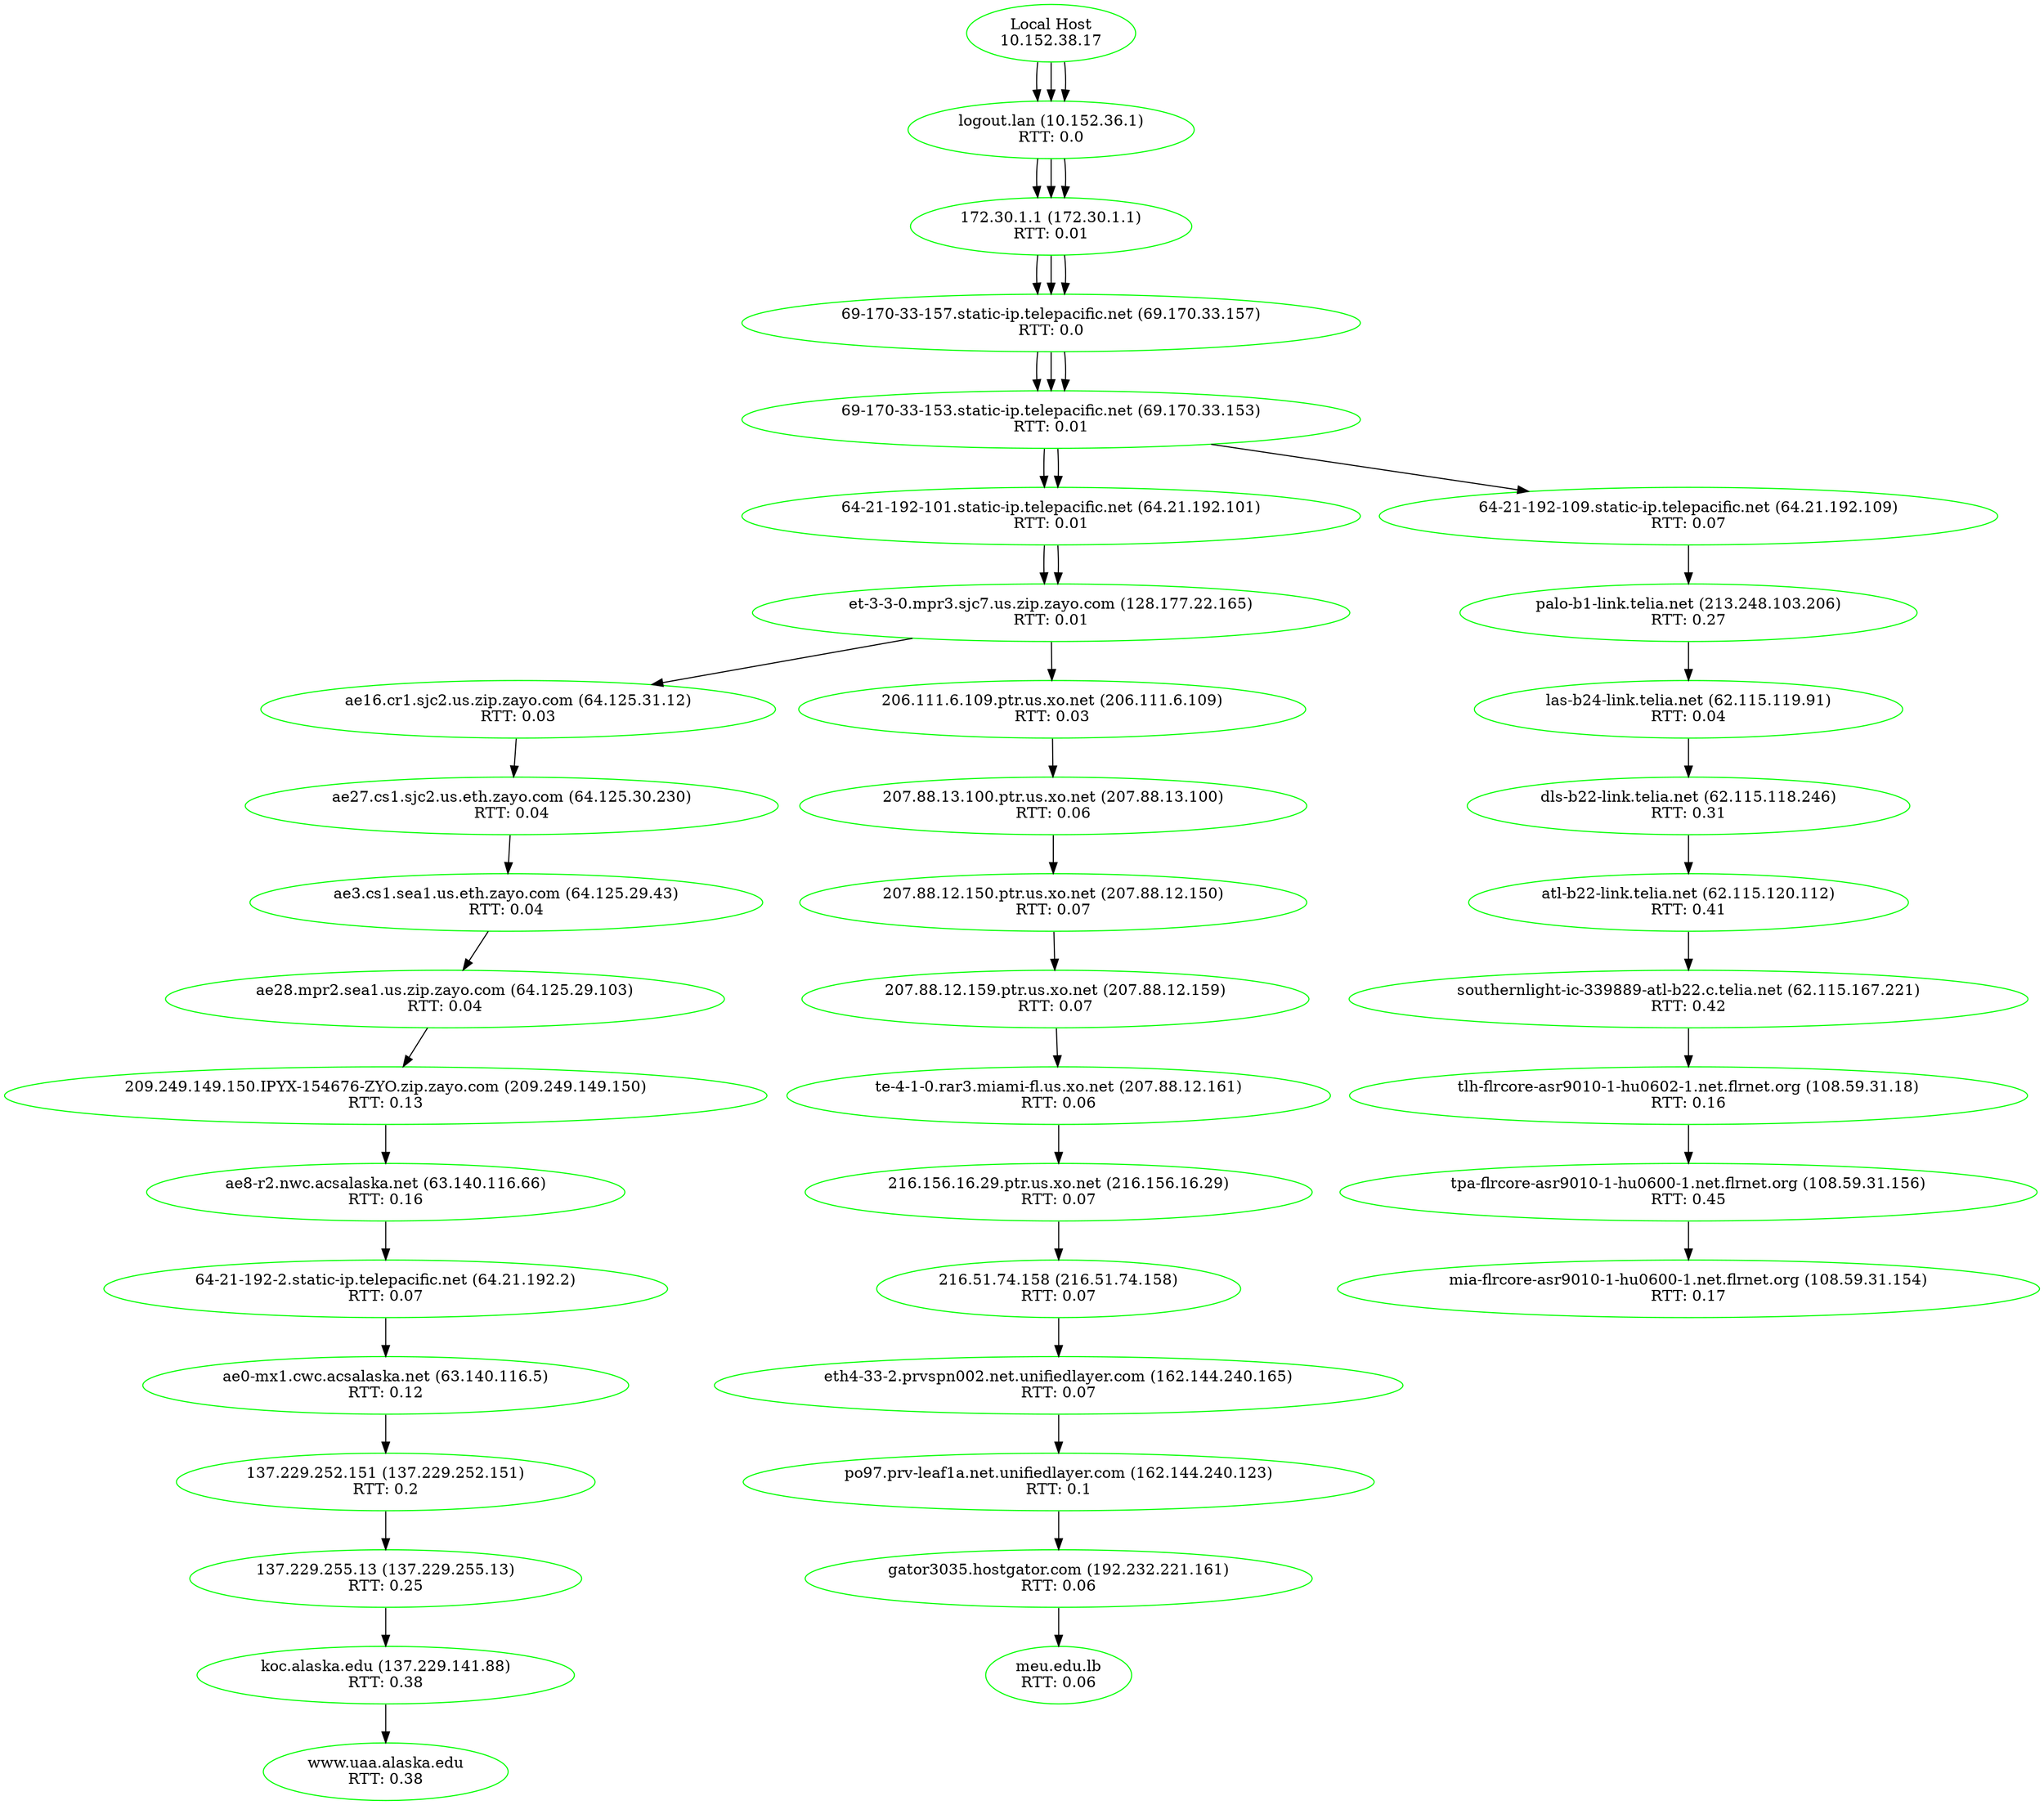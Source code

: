 // Beyond Visualization
digraph {
	node [color=green]
	"10.152.38.17" [label="Local Host
10.152.38.17"]
	"logout.lan (10.152.36.1)" [label="logout.lan (10.152.36.1)
RTT: 0.0"]
	"10.152.38.17" -> "logout.lan (10.152.36.1)"
	"172.30.1.1 (172.30.1.1)" [label="172.30.1.1 (172.30.1.1)
RTT: 0.02"]
	"logout.lan (10.152.36.1)" -> "172.30.1.1 (172.30.1.1)"
	"69-170-33-157.static-ip.telepacific.net (69.170.33.157)" [label="69-170-33-157.static-ip.telepacific.net (69.170.33.157)
RTT: 0.1"]
	"172.30.1.1 (172.30.1.1)" -> "69-170-33-157.static-ip.telepacific.net (69.170.33.157)"
	"69-170-33-153.static-ip.telepacific.net (69.170.33.153)" [label="69-170-33-153.static-ip.telepacific.net (69.170.33.153)
RTT: 0.03"]
	"69-170-33-157.static-ip.telepacific.net (69.170.33.157)" -> "69-170-33-153.static-ip.telepacific.net (69.170.33.153)"
	"64-21-192-101.static-ip.telepacific.net (64.21.192.101)" [label="64-21-192-101.static-ip.telepacific.net (64.21.192.101)
RTT: 0.03"]
	"69-170-33-153.static-ip.telepacific.net (69.170.33.153)" -> "64-21-192-101.static-ip.telepacific.net (64.21.192.101)"
	"et-3-3-0.mpr3.sjc7.us.zip.zayo.com (128.177.22.165)" [label="et-3-3-0.mpr3.sjc7.us.zip.zayo.com (128.177.22.165)
RTT: 0.02"]
	"64-21-192-101.static-ip.telepacific.net (64.21.192.101)" -> "et-3-3-0.mpr3.sjc7.us.zip.zayo.com (128.177.22.165)"
	"ae16.cr1.sjc2.us.zip.zayo.com (64.125.31.12)" [label="ae16.cr1.sjc2.us.zip.zayo.com (64.125.31.12)
RTT: 0.03"]
	"et-3-3-0.mpr3.sjc7.us.zip.zayo.com (128.177.22.165)" -> "ae16.cr1.sjc2.us.zip.zayo.com (64.125.31.12)"
	"ae27.cs1.sjc2.us.eth.zayo.com (64.125.30.230)" [label="ae27.cs1.sjc2.us.eth.zayo.com (64.125.30.230)
RTT: 0.04"]
	"ae16.cr1.sjc2.us.zip.zayo.com (64.125.31.12)" -> "ae27.cs1.sjc2.us.eth.zayo.com (64.125.30.230)"
	"ae3.cs1.sea1.us.eth.zayo.com (64.125.29.43)" [label="ae3.cs1.sea1.us.eth.zayo.com (64.125.29.43)
RTT: 0.04"]
	"ae27.cs1.sjc2.us.eth.zayo.com (64.125.30.230)" -> "ae3.cs1.sea1.us.eth.zayo.com (64.125.29.43)"
	"ae28.mpr2.sea1.us.zip.zayo.com (64.125.29.103)" [label="ae28.mpr2.sea1.us.zip.zayo.com (64.125.29.103)
RTT: 0.04"]
	"ae3.cs1.sea1.us.eth.zayo.com (64.125.29.43)" -> "ae28.mpr2.sea1.us.zip.zayo.com (64.125.29.103)"
	"209.249.149.150.IPYX-154676-ZYO.zip.zayo.com (209.249.149.150)" [label="209.249.149.150.IPYX-154676-ZYO.zip.zayo.com (209.249.149.150)
RTT: 0.13"]
	"ae28.mpr2.sea1.us.zip.zayo.com (64.125.29.103)" -> "209.249.149.150.IPYX-154676-ZYO.zip.zayo.com (209.249.149.150)"
	"ae8-r2.nwc.acsalaska.net (63.140.116.66)" [label="ae8-r2.nwc.acsalaska.net (63.140.116.66)
RTT: 0.16"]
	"209.249.149.150.IPYX-154676-ZYO.zip.zayo.com (209.249.149.150)" -> "ae8-r2.nwc.acsalaska.net (63.140.116.66)"
	"64-21-192-2.static-ip.telepacific.net (64.21.192.2)" [label="64-21-192-2.static-ip.telepacific.net (64.21.192.2)
RTT: 0.07"]
	"ae8-r2.nwc.acsalaska.net (63.140.116.66)" -> "64-21-192-2.static-ip.telepacific.net (64.21.192.2)"
	"ae0-mx1.cwc.acsalaska.net (63.140.116.5)" [label="ae0-mx1.cwc.acsalaska.net (63.140.116.5)
RTT: 0.12"]
	"64-21-192-2.static-ip.telepacific.net (64.21.192.2)" -> "ae0-mx1.cwc.acsalaska.net (63.140.116.5)"
	"137.229.252.151 (137.229.252.151)" [label="137.229.252.151 (137.229.252.151)
RTT: 0.2"]
	"ae0-mx1.cwc.acsalaska.net (63.140.116.5)" -> "137.229.252.151 (137.229.252.151)"
	"137.229.255.13 (137.229.255.13)" [label="137.229.255.13 (137.229.255.13)
RTT: 0.25"]
	"137.229.252.151 (137.229.252.151)" -> "137.229.255.13 (137.229.255.13)"
	"koc.alaska.edu (137.229.141.88)" [label="koc.alaska.edu (137.229.141.88)
RTT: 0.38"]
	"137.229.255.13 (137.229.255.13)" -> "koc.alaska.edu (137.229.141.88)"
	"www.uaa.alaska.edu" [label="www.uaa.alaska.edu
RTT: 0.38"]
	"koc.alaska.edu (137.229.141.88)" -> "www.uaa.alaska.edu"
	"logout.lan (10.152.36.1)" [label="logout.lan (10.152.36.1)
RTT: 0.02"]
	"10.152.38.17" -> "logout.lan (10.152.36.1)"
	"172.30.1.1 (172.30.1.1)" [label="172.30.1.1 (172.30.1.1)
RTT: 0.03"]
	"logout.lan (10.152.36.1)" -> "172.30.1.1 (172.30.1.1)"
	"69-170-33-157.static-ip.telepacific.net (69.170.33.157)" [label="69-170-33-157.static-ip.telepacific.net (69.170.33.157)
RTT: 0.01"]
	"172.30.1.1 (172.30.1.1)" -> "69-170-33-157.static-ip.telepacific.net (69.170.33.157)"
	"69-170-33-153.static-ip.telepacific.net (69.170.33.153)" [label="69-170-33-153.static-ip.telepacific.net (69.170.33.153)
RTT: 0.02"]
	"69-170-33-157.static-ip.telepacific.net (69.170.33.157)" -> "69-170-33-153.static-ip.telepacific.net (69.170.33.153)"
	"64-21-192-109.static-ip.telepacific.net (64.21.192.109)" [label="64-21-192-109.static-ip.telepacific.net (64.21.192.109)
RTT: 0.07"]
	"69-170-33-153.static-ip.telepacific.net (69.170.33.153)" -> "64-21-192-109.static-ip.telepacific.net (64.21.192.109)"
	"palo-b1-link.telia.net (213.248.103.206)" [label="palo-b1-link.telia.net (213.248.103.206)
RTT: 0.27"]
	"64-21-192-109.static-ip.telepacific.net (64.21.192.109)" -> "palo-b1-link.telia.net (213.248.103.206)"
	"las-b24-link.telia.net (62.115.119.91)" [label="las-b24-link.telia.net (62.115.119.91)
RTT: 0.04"]
	"palo-b1-link.telia.net (213.248.103.206)" -> "las-b24-link.telia.net (62.115.119.91)"
	"dls-b22-link.telia.net (62.115.118.246)" [label="dls-b22-link.telia.net (62.115.118.246)
RTT: 0.31"]
	"las-b24-link.telia.net (62.115.119.91)" -> "dls-b22-link.telia.net (62.115.118.246)"
	"atl-b22-link.telia.net (62.115.120.112)" [label="atl-b22-link.telia.net (62.115.120.112)
RTT: 0.41"]
	"dls-b22-link.telia.net (62.115.118.246)" -> "atl-b22-link.telia.net (62.115.120.112)"
	"southernlight-ic-339889-atl-b22.c.telia.net (62.115.167.221)" [label="southernlight-ic-339889-atl-b22.c.telia.net (62.115.167.221)
RTT: 0.42"]
	"atl-b22-link.telia.net (62.115.120.112)" -> "southernlight-ic-339889-atl-b22.c.telia.net (62.115.167.221)"
	"tlh-flrcore-asr9010-1-hu0602-1.net.flrnet.org (108.59.31.18)" [label="tlh-flrcore-asr9010-1-hu0602-1.net.flrnet.org (108.59.31.18)
RTT: 0.16"]
	"southernlight-ic-339889-atl-b22.c.telia.net (62.115.167.221)" -> "tlh-flrcore-asr9010-1-hu0602-1.net.flrnet.org (108.59.31.18)"
	"tpa-flrcore-asr9010-1-hu0600-1.net.flrnet.org (108.59.31.156)" [label="tpa-flrcore-asr9010-1-hu0600-1.net.flrnet.org (108.59.31.156)
RTT: 0.45"]
	"tlh-flrcore-asr9010-1-hu0602-1.net.flrnet.org (108.59.31.18)" -> "tpa-flrcore-asr9010-1-hu0600-1.net.flrnet.org (108.59.31.156)"
	"mia-flrcore-asr9010-1-hu0600-1.net.flrnet.org (108.59.31.154)" [label="mia-flrcore-asr9010-1-hu0600-1.net.flrnet.org (108.59.31.154)
RTT: 0.17"]
	"tpa-flrcore-asr9010-1-hu0600-1.net.flrnet.org (108.59.31.156)" -> "mia-flrcore-asr9010-1-hu0600-1.net.flrnet.org (108.59.31.154)"
	"logout.lan (10.152.36.1)" [label="logout.lan (10.152.36.1)
RTT: 0.0"]
	"10.152.38.17" -> "logout.lan (10.152.36.1)"
	"172.30.1.1 (172.30.1.1)" [label="172.30.1.1 (172.30.1.1)
RTT: 0.01"]
	"logout.lan (10.152.36.1)" -> "172.30.1.1 (172.30.1.1)"
	"69-170-33-157.static-ip.telepacific.net (69.170.33.157)" [label="69-170-33-157.static-ip.telepacific.net (69.170.33.157)
RTT: 0.0"]
	"172.30.1.1 (172.30.1.1)" -> "69-170-33-157.static-ip.telepacific.net (69.170.33.157)"
	"69-170-33-153.static-ip.telepacific.net (69.170.33.153)" [label="69-170-33-153.static-ip.telepacific.net (69.170.33.153)
RTT: 0.01"]
	"69-170-33-157.static-ip.telepacific.net (69.170.33.157)" -> "69-170-33-153.static-ip.telepacific.net (69.170.33.153)"
	"64-21-192-101.static-ip.telepacific.net (64.21.192.101)" [label="64-21-192-101.static-ip.telepacific.net (64.21.192.101)
RTT: 0.01"]
	"69-170-33-153.static-ip.telepacific.net (69.170.33.153)" -> "64-21-192-101.static-ip.telepacific.net (64.21.192.101)"
	"et-3-3-0.mpr3.sjc7.us.zip.zayo.com (128.177.22.165)" [label="et-3-3-0.mpr3.sjc7.us.zip.zayo.com (128.177.22.165)
RTT: 0.01"]
	"64-21-192-101.static-ip.telepacific.net (64.21.192.101)" -> "et-3-3-0.mpr3.sjc7.us.zip.zayo.com (128.177.22.165)"
	"206.111.6.109.ptr.us.xo.net (206.111.6.109)" [label="206.111.6.109.ptr.us.xo.net (206.111.6.109)
RTT: 0.03"]
	"et-3-3-0.mpr3.sjc7.us.zip.zayo.com (128.177.22.165)" -> "206.111.6.109.ptr.us.xo.net (206.111.6.109)"
	"207.88.13.100.ptr.us.xo.net (207.88.13.100)" [label="207.88.13.100.ptr.us.xo.net (207.88.13.100)
RTT: 0.06"]
	"206.111.6.109.ptr.us.xo.net (206.111.6.109)" -> "207.88.13.100.ptr.us.xo.net (207.88.13.100)"
	"207.88.12.150.ptr.us.xo.net (207.88.12.150)" [label="207.88.12.150.ptr.us.xo.net (207.88.12.150)
RTT: 0.07"]
	"207.88.13.100.ptr.us.xo.net (207.88.13.100)" -> "207.88.12.150.ptr.us.xo.net (207.88.12.150)"
	"207.88.12.159.ptr.us.xo.net (207.88.12.159)" [label="207.88.12.159.ptr.us.xo.net (207.88.12.159)
RTT: 0.07"]
	"207.88.12.150.ptr.us.xo.net (207.88.12.150)" -> "207.88.12.159.ptr.us.xo.net (207.88.12.159)"
	"te-4-1-0.rar3.miami-fl.us.xo.net (207.88.12.161)" [label="te-4-1-0.rar3.miami-fl.us.xo.net (207.88.12.161)
RTT: 0.06"]
	"207.88.12.159.ptr.us.xo.net (207.88.12.159)" -> "te-4-1-0.rar3.miami-fl.us.xo.net (207.88.12.161)"
	"216.156.16.29.ptr.us.xo.net (216.156.16.29)" [label="216.156.16.29.ptr.us.xo.net (216.156.16.29)
RTT: 0.07"]
	"te-4-1-0.rar3.miami-fl.us.xo.net (207.88.12.161)" -> "216.156.16.29.ptr.us.xo.net (216.156.16.29)"
	"216.51.74.158 (216.51.74.158)" [label="216.51.74.158 (216.51.74.158)
RTT: 0.07"]
	"216.156.16.29.ptr.us.xo.net (216.156.16.29)" -> "216.51.74.158 (216.51.74.158)"
	"eth4-33-2.prvspn002.net.unifiedlayer.com (162.144.240.165)" [label="eth4-33-2.prvspn002.net.unifiedlayer.com (162.144.240.165)
RTT: 0.07"]
	"216.51.74.158 (216.51.74.158)" -> "eth4-33-2.prvspn002.net.unifiedlayer.com (162.144.240.165)"
	"po97.prv-leaf1a.net.unifiedlayer.com (162.144.240.123)" [label="po97.prv-leaf1a.net.unifiedlayer.com (162.144.240.123)
RTT: 0.1"]
	"eth4-33-2.prvspn002.net.unifiedlayer.com (162.144.240.165)" -> "po97.prv-leaf1a.net.unifiedlayer.com (162.144.240.123)"
	"gator3035.hostgator.com (192.232.221.161)" [label="gator3035.hostgator.com (192.232.221.161)
RTT: 0.06"]
	"po97.prv-leaf1a.net.unifiedlayer.com (162.144.240.123)" -> "gator3035.hostgator.com (192.232.221.161)"
	"meu.edu.lb" [label="meu.edu.lb
RTT: 0.06"]
	"gator3035.hostgator.com (192.232.221.161)" -> "meu.edu.lb"
}
